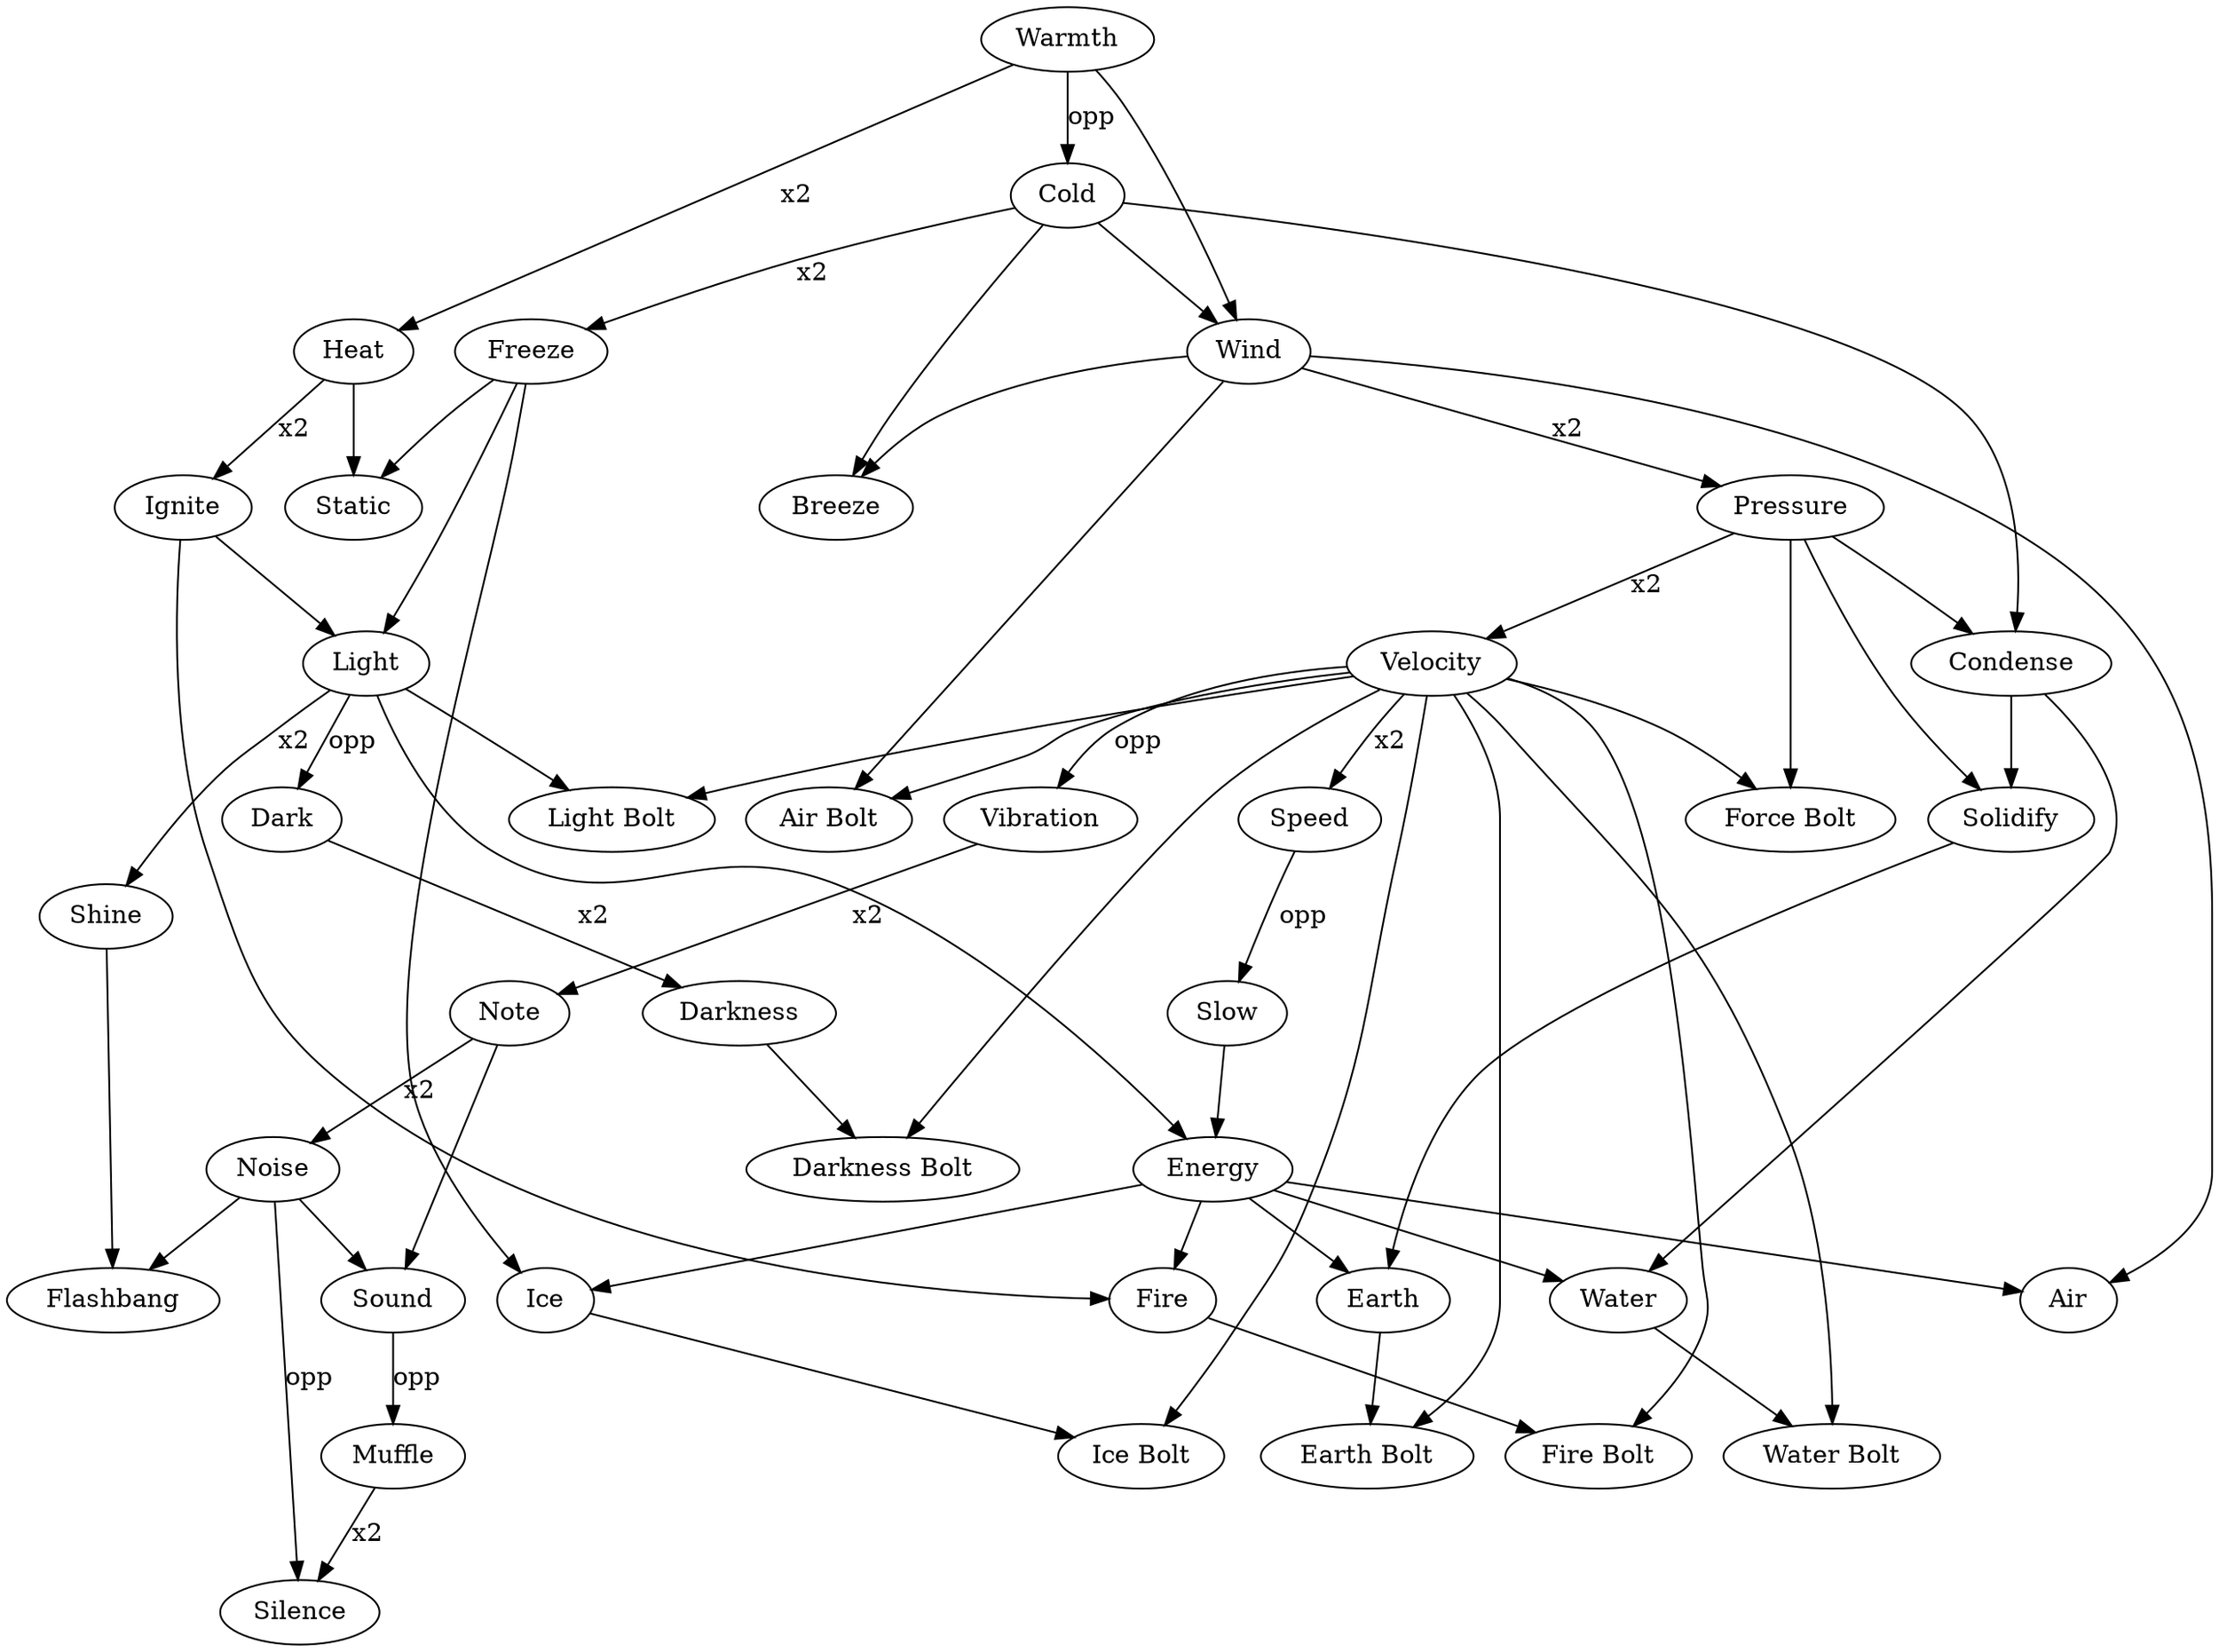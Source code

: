 digraph {
  Light -> Dark [label="opp"]
  Note -> Noise [label="x2"]
  Noise -> Silence [label="opp"]
  Note, Noise -> Sound
  Sound -> Muffle [label="opp"]
  Muffle -> Silence [label="x2"]
  Noise, Shine -> Flashbang
  Warmth -> Cold [label="opp"]
  Pressure -> Velocity [label="x2"];
  Pressure, Velocity -> "Force Bolt"
  Warmth, Cold -> Wind
  Wind, Velocity -> "Air Bolt"
  Wind -> Pressure [label="x2"]
  Light, Velocity -> "Light Bolt"
  Darkness, Velocity -> "Darkness Bolt"
  Light -> Shine [label="x2"]
  Dark -> Darkness [label="x2"]
  Velocity -> Speed [label="x2"]
  Speed -> Slow [label="opp"]
  Wind, Cold -> Breeze
  Warmth -> Heat [label="x2"]
  Cold -> Freeze [label="x2"]
  Heat -> Ignite [label="x2"]
  Cold, Pressure -> Condense
  Condense, Pressure -> Solidify
  Slow, Light -> Energy
  Energy, Ignite -> Fire
  Energy, Condense -> Water
  Energy, Wind -> Air
  Energy, Freeze -> Ice
  Energy, Solidify -> Earth
  Velocity -> Vibration [label="opp"]
  Vibration -> Note [label="x2"]
  Heat, Freeze -> Static
  Ignite, Freeze -> Light
  Fire, Velocity -> "Fire Bolt"
  Water, Velocity -> "Water Bolt"
  Ice, Velocity -> "Ice Bolt"
  Earth, Velocity -> "Earth Bolt"
}
